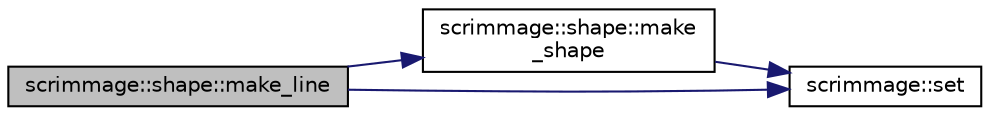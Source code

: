 digraph "scrimmage::shape::make_line"
{
 // LATEX_PDF_SIZE
  edge [fontname="Helvetica",fontsize="10",labelfontname="Helvetica",labelfontsize="10"];
  node [fontname="Helvetica",fontsize="10",shape=record];
  rankdir="LR";
  Node1 [label="scrimmage::shape::make_line",height=0.2,width=0.4,color="black", fillcolor="grey75", style="filled", fontcolor="black",tooltip=" "];
  Node1 -> Node2 [color="midnightblue",fontsize="10",style="solid",fontname="Helvetica"];
  Node2 [label="scrimmage::shape::make\l_shape",height=0.2,width=0.4,color="black", fillcolor="white", style="filled",URL="$namespacescrimmage_1_1shape.html#a58ba0e6ff11d2e59f9aa3312c2d597a9",tooltip=" "];
  Node2 -> Node3 [color="midnightblue",fontsize="10",style="solid",fontname="Helvetica"];
  Node3 [label="scrimmage::set",height=0.2,width=0.4,color="black", fillcolor="white", style="filled",URL="$namespacescrimmage.html#ac1591b2fb35ea3f61b2e6dcee5a04846",tooltip=" "];
  Node1 -> Node3 [color="midnightblue",fontsize="10",style="solid",fontname="Helvetica"];
}
